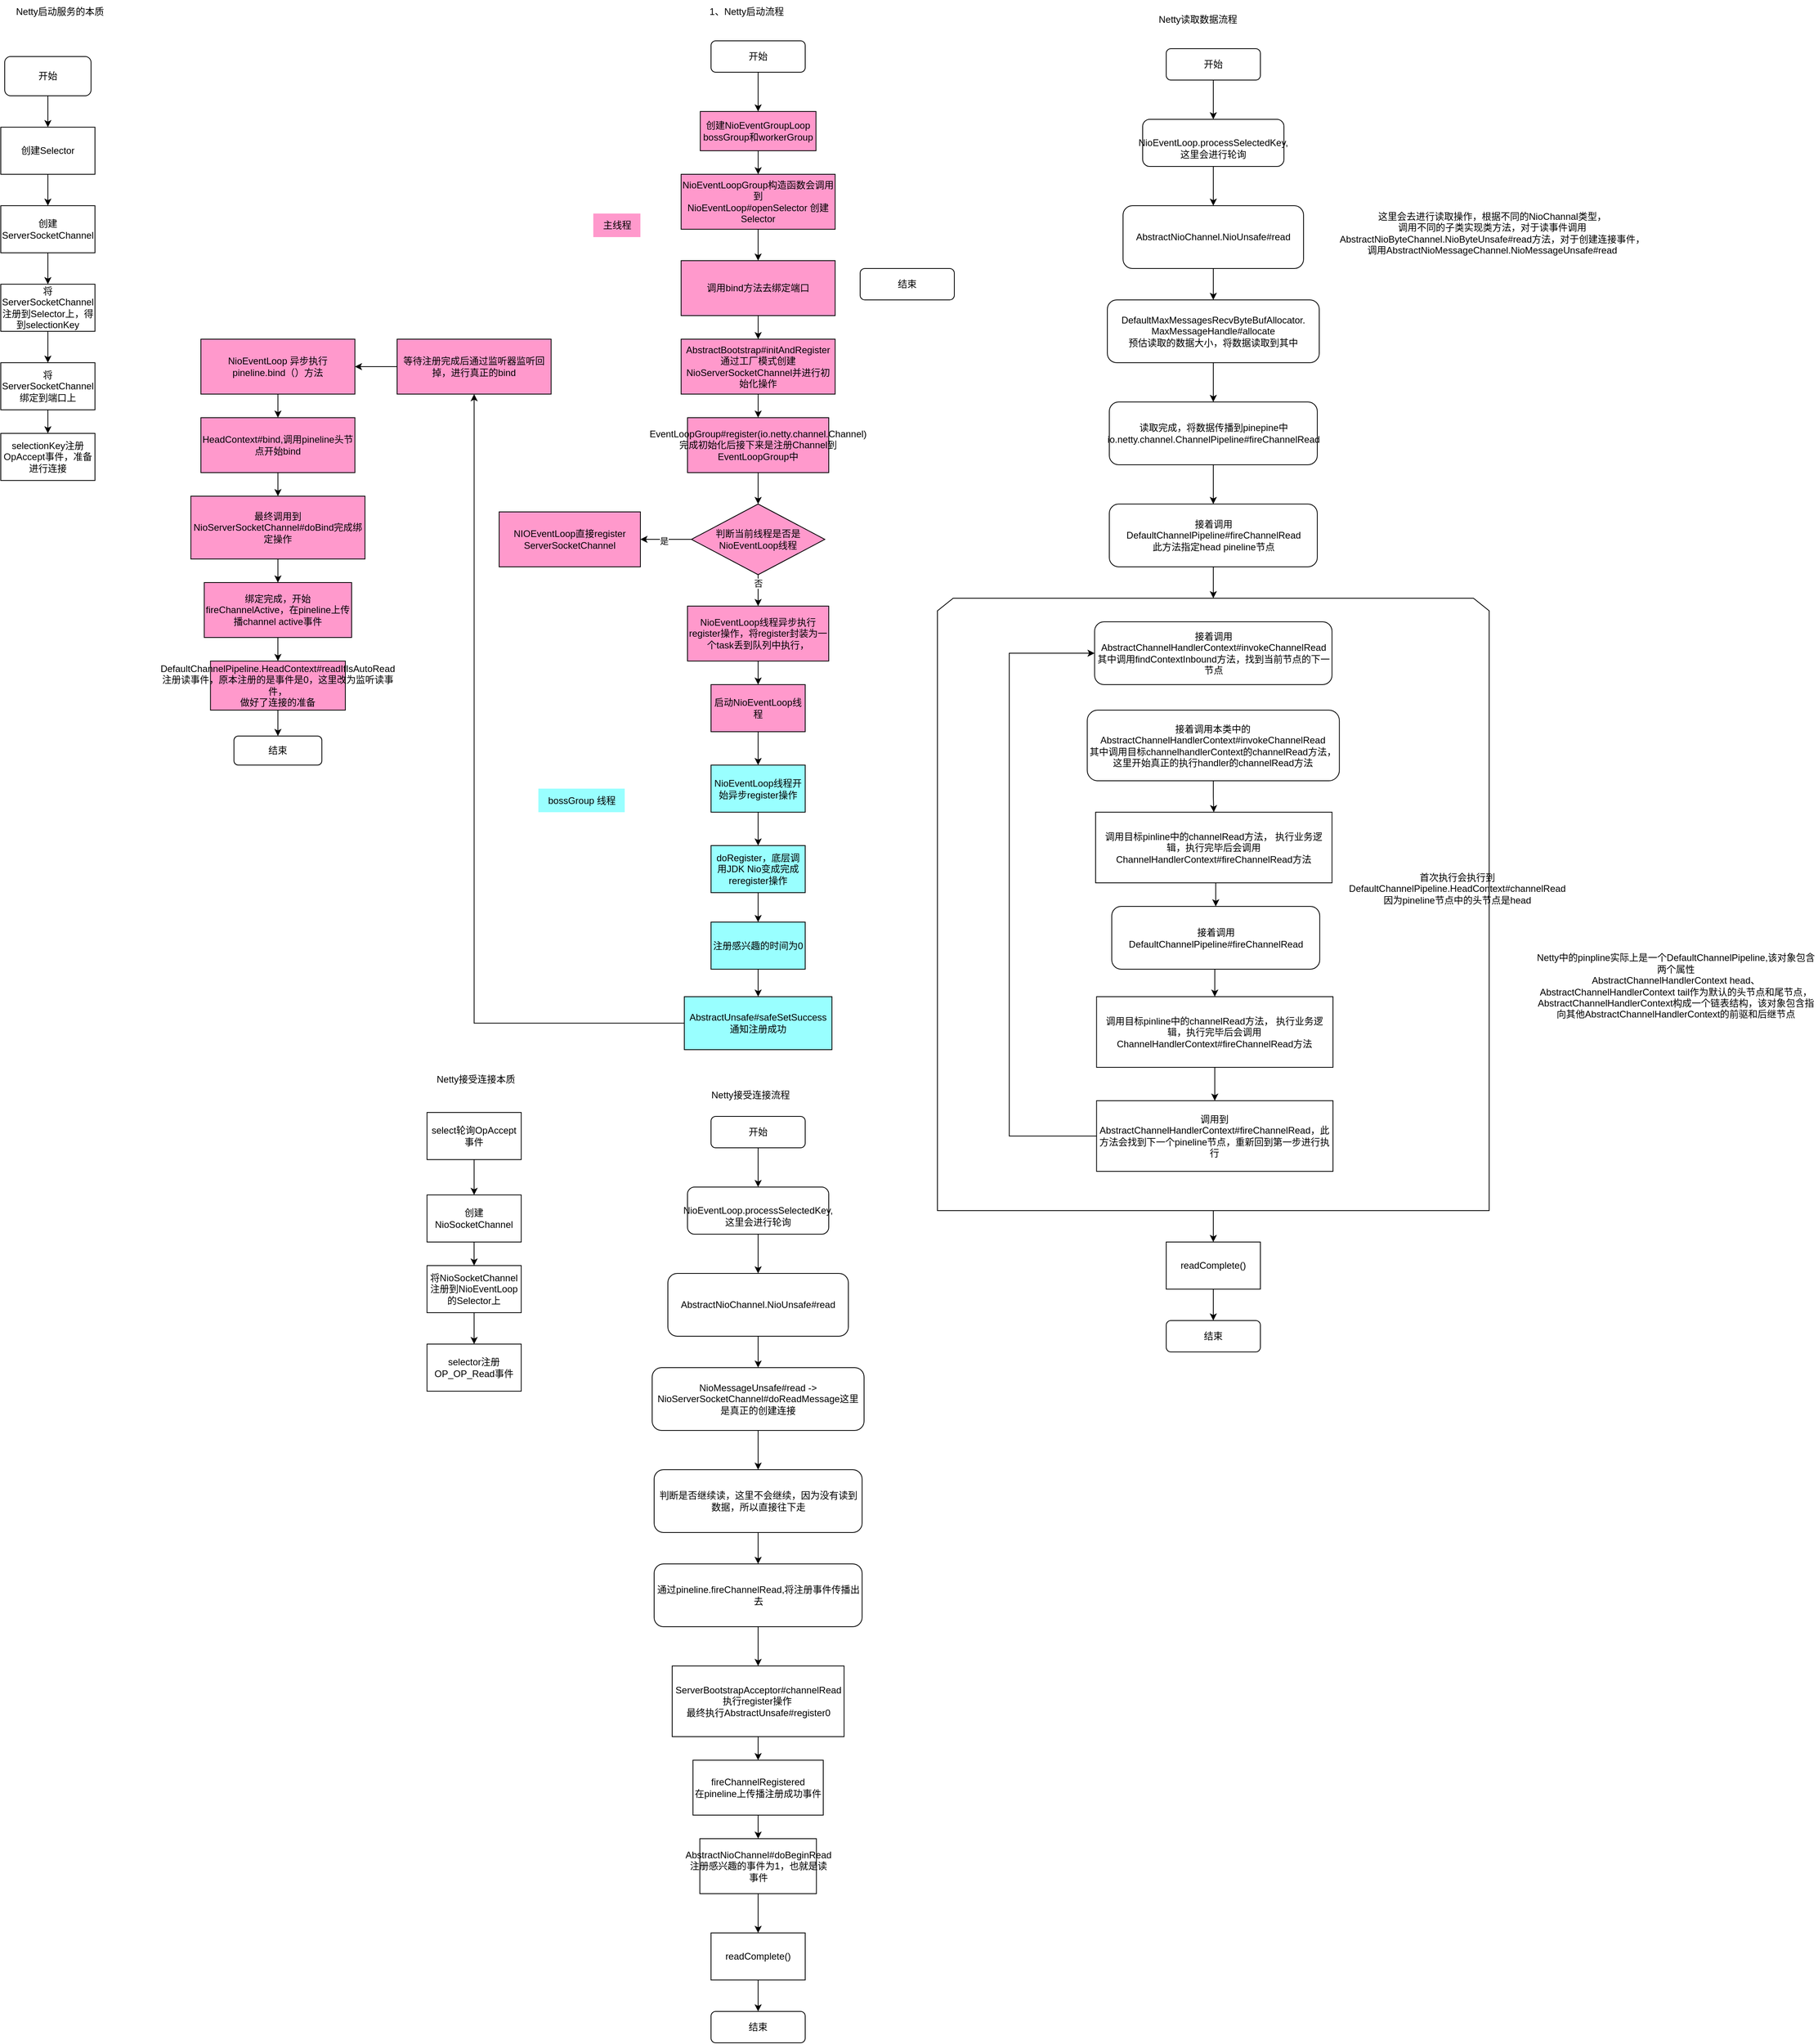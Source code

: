 <mxfile version="24.0.7" type="github">
  <diagram id="C5RBs43oDa-KdzZeNtuy" name="Page-1">
    <mxGraphModel dx="2261" dy="738" grid="1" gridSize="10" guides="1" tooltips="1" connect="1" arrows="1" fold="1" page="1" pageScale="1" pageWidth="827" pageHeight="1169" math="0" shadow="0">
      <root>
        <mxCell id="WIyWlLk6GJQsqaUBKTNV-0" />
        <mxCell id="WIyWlLk6GJQsqaUBKTNV-1" parent="WIyWlLk6GJQsqaUBKTNV-0" />
        <mxCell id="GdVXnzEpVyFlEjYMwNEM-37" style="edgeStyle=orthogonalEdgeStyle;rounded=0;orthogonalLoop=1;jettySize=auto;html=1;exitX=0.5;exitY=1;exitDx=0;exitDy=0;entryX=0.5;entryY=0;entryDx=0;entryDy=0;" parent="WIyWlLk6GJQsqaUBKTNV-1" source="GdVXnzEpVyFlEjYMwNEM-16" target="GdVXnzEpVyFlEjYMwNEM-36" edge="1">
          <mxGeometry relative="1" as="geometry" />
        </mxCell>
        <mxCell id="GdVXnzEpVyFlEjYMwNEM-16" value="" style="shape=loopLimit;whiteSpace=wrap;html=1;" parent="WIyWlLk6GJQsqaUBKTNV-1" vertex="1">
          <mxGeometry x="408.51" y="780" width="703" height="780" as="geometry" />
        </mxCell>
        <mxCell id="pgyLf31vsVKfyvSoMUgz-14" style="edgeStyle=orthogonalEdgeStyle;rounded=0;orthogonalLoop=1;jettySize=auto;html=1;exitX=0.5;exitY=1;exitDx=0;exitDy=0;" parent="WIyWlLk6GJQsqaUBKTNV-1" source="pgyLf31vsVKfyvSoMUgz-1" target="pgyLf31vsVKfyvSoMUgz-5" edge="1">
          <mxGeometry relative="1" as="geometry" />
        </mxCell>
        <mxCell id="pgyLf31vsVKfyvSoMUgz-1" value="开始" style="rounded=1;whiteSpace=wrap;html=1;fontSize=12;glass=0;strokeWidth=1;shadow=0;" parent="WIyWlLk6GJQsqaUBKTNV-1" vertex="1">
          <mxGeometry x="700" y="80" width="120" height="40" as="geometry" />
        </mxCell>
        <mxCell id="pgyLf31vsVKfyvSoMUgz-15" style="edgeStyle=orthogonalEdgeStyle;rounded=0;orthogonalLoop=1;jettySize=auto;html=1;exitX=0.5;exitY=1;exitDx=0;exitDy=0;" parent="WIyWlLk6GJQsqaUBKTNV-1" source="pgyLf31vsVKfyvSoMUgz-5" edge="1">
          <mxGeometry relative="1" as="geometry">
            <mxPoint x="760" y="280" as="targetPoint" />
          </mxGeometry>
        </mxCell>
        <mxCell id="pgyLf31vsVKfyvSoMUgz-5" value="&lt;br style=&quot;border-color: var(--border-color);&quot;&gt;NioEventLoop.processSelectedKey,&lt;br&gt;这里会进行轮询" style="rounded=1;whiteSpace=wrap;html=1;fontSize=12;glass=0;strokeWidth=1;shadow=0;" parent="WIyWlLk6GJQsqaUBKTNV-1" vertex="1">
          <mxGeometry x="670" y="170" width="180" height="60" as="geometry" />
        </mxCell>
        <mxCell id="pgyLf31vsVKfyvSoMUgz-9" value="结束" style="rounded=1;whiteSpace=wrap;html=1;fontSize=12;glass=0;strokeWidth=1;shadow=0;" parent="WIyWlLk6GJQsqaUBKTNV-1" vertex="1">
          <mxGeometry x="700" y="1700" width="120" height="40" as="geometry" />
        </mxCell>
        <mxCell id="pgyLf31vsVKfyvSoMUgz-11" value="Netty读取数据流程" style="text;html=1;align=center;verticalAlign=middle;resizable=0;points=[];autosize=1;strokeColor=none;fillColor=none;" parent="WIyWlLk6GJQsqaUBKTNV-1" vertex="1">
          <mxGeometry x="680" y="28" width="120" height="30" as="geometry" />
        </mxCell>
        <mxCell id="pgyLf31vsVKfyvSoMUgz-20" value="" style="edgeStyle=orthogonalEdgeStyle;rounded=0;orthogonalLoop=1;jettySize=auto;html=1;" parent="WIyWlLk6GJQsqaUBKTNV-1" source="pgyLf31vsVKfyvSoMUgz-16" target="pgyLf31vsVKfyvSoMUgz-19" edge="1">
          <mxGeometry relative="1" as="geometry" />
        </mxCell>
        <mxCell id="pgyLf31vsVKfyvSoMUgz-16" value="AbstractNioChannel.NioUnsafe#read" style="rounded=1;whiteSpace=wrap;html=1;" parent="WIyWlLk6GJQsqaUBKTNV-1" vertex="1">
          <mxGeometry x="645" y="280" width="230" height="80" as="geometry" />
        </mxCell>
        <mxCell id="pgyLf31vsVKfyvSoMUgz-17" value="这里会去进行读取操作，根据不同的NioChannal类型，&lt;br&gt;调用不同的子类实现类方法，对于读事件调用&lt;br&gt;AbstractNioByteChannel.NioByteUnsafe#read方法，对于创建连接事件，&lt;br&gt;调用AbstractNioMessageChannel.NioMessageUnsafe#read" style="text;html=1;align=center;verticalAlign=middle;resizable=0;points=[];autosize=1;strokeColor=none;fillColor=none;" parent="WIyWlLk6GJQsqaUBKTNV-1" vertex="1">
          <mxGeometry x="910" y="280" width="410" height="70" as="geometry" />
        </mxCell>
        <mxCell id="pgyLf31vsVKfyvSoMUgz-22" value="" style="edgeStyle=orthogonalEdgeStyle;rounded=0;orthogonalLoop=1;jettySize=auto;html=1;" parent="WIyWlLk6GJQsqaUBKTNV-1" source="pgyLf31vsVKfyvSoMUgz-19" target="pgyLf31vsVKfyvSoMUgz-21" edge="1">
          <mxGeometry relative="1" as="geometry" />
        </mxCell>
        <UserObject label="DefaultMaxMessagesRecvByteBufAllocator.&lt;br&gt;MaxMessageHandle#allocate&lt;br&gt;预估读取的数据大小，将数据读取到其中" link="io.netty.channel.DefaultMaxMessagesRecvByteBufAllocator.MaxMessageHandle#allocate" id="pgyLf31vsVKfyvSoMUgz-19">
          <mxCell style="whiteSpace=wrap;html=1;rounded=1;" parent="WIyWlLk6GJQsqaUBKTNV-1" vertex="1">
            <mxGeometry x="625" y="400" width="270" height="80" as="geometry" />
          </mxCell>
        </UserObject>
        <mxCell id="GdVXnzEpVyFlEjYMwNEM-18" style="edgeStyle=orthogonalEdgeStyle;rounded=0;orthogonalLoop=1;jettySize=auto;html=1;exitX=0.5;exitY=1;exitDx=0;exitDy=0;entryX=0.5;entryY=0;entryDx=0;entryDy=0;" parent="WIyWlLk6GJQsqaUBKTNV-1" source="pgyLf31vsVKfyvSoMUgz-21" target="GdVXnzEpVyFlEjYMwNEM-0" edge="1">
          <mxGeometry relative="1" as="geometry" />
        </mxCell>
        <mxCell id="pgyLf31vsVKfyvSoMUgz-21" value="读取完成，将数据传播到pinepine中io.netty.channel.ChannelPipeline#fireChannelRead" style="whiteSpace=wrap;html=1;rounded=1;" parent="WIyWlLk6GJQsqaUBKTNV-1" vertex="1">
          <mxGeometry x="627.5" y="530" width="265" height="80" as="geometry" />
        </mxCell>
        <mxCell id="GdVXnzEpVyFlEjYMwNEM-27" style="edgeStyle=orthogonalEdgeStyle;rounded=0;orthogonalLoop=1;jettySize=auto;html=1;exitX=0.5;exitY=1;exitDx=0;exitDy=0;entryX=0.5;entryY=0;entryDx=0;entryDy=0;" parent="WIyWlLk6GJQsqaUBKTNV-1" source="GdVXnzEpVyFlEjYMwNEM-0" target="GdVXnzEpVyFlEjYMwNEM-16" edge="1">
          <mxGeometry relative="1" as="geometry" />
        </mxCell>
        <mxCell id="GdVXnzEpVyFlEjYMwNEM-0" value="接着调用DefaultChannelPipeline#fireChannelRead&lt;br&gt;此方法指定head pineline节点" style="whiteSpace=wrap;html=1;rounded=1;" parent="WIyWlLk6GJQsqaUBKTNV-1" vertex="1">
          <mxGeometry x="627.5" y="660" width="265" height="80" as="geometry" />
        </mxCell>
        <mxCell id="GdVXnzEpVyFlEjYMwNEM-4" value="接着调用AbstractChannelHandlerContext#invokeChannelRead&lt;br&gt;其中调用findContextInbound方法，找到当前节点的下一节点" style="whiteSpace=wrap;html=1;rounded=1;" parent="WIyWlLk6GJQsqaUBKTNV-1" vertex="1">
          <mxGeometry x="608.75" y="810" width="302.5" height="80" as="geometry" />
        </mxCell>
        <mxCell id="GdVXnzEpVyFlEjYMwNEM-25" style="edgeStyle=orthogonalEdgeStyle;rounded=0;orthogonalLoop=1;jettySize=auto;html=1;exitX=0.5;exitY=1;exitDx=0;exitDy=0;entryX=0.5;entryY=0;entryDx=0;entryDy=0;" parent="WIyWlLk6GJQsqaUBKTNV-1" source="GdVXnzEpVyFlEjYMwNEM-6" target="GdVXnzEpVyFlEjYMwNEM-22" edge="1">
          <mxGeometry relative="1" as="geometry" />
        </mxCell>
        <mxCell id="GdVXnzEpVyFlEjYMwNEM-6" value="接着调用本类中的AbstractChannelHandlerContext#invokeChannelRead&lt;br&gt;其中调用目标channelhandlerContext的channelRead方法，这里开始真正的执行handler的channelRead方法" style="whiteSpace=wrap;html=1;rounded=1;" parent="WIyWlLk6GJQsqaUBKTNV-1" vertex="1">
          <mxGeometry x="599.38" y="922.5" width="321.25" height="90" as="geometry" />
        </mxCell>
        <mxCell id="GdVXnzEpVyFlEjYMwNEM-29" style="edgeStyle=orthogonalEdgeStyle;rounded=0;orthogonalLoop=1;jettySize=auto;html=1;exitX=0.5;exitY=1;exitDx=0;exitDy=0;entryX=0.5;entryY=0;entryDx=0;entryDy=0;" parent="WIyWlLk6GJQsqaUBKTNV-1" source="GdVXnzEpVyFlEjYMwNEM-13" target="GdVXnzEpVyFlEjYMwNEM-28" edge="1">
          <mxGeometry relative="1" as="geometry" />
        </mxCell>
        <mxCell id="GdVXnzEpVyFlEjYMwNEM-13" value="接着调用DefaultChannelPipeline#fireChannelRead" style="whiteSpace=wrap;html=1;rounded=1;" parent="WIyWlLk6GJQsqaUBKTNV-1" vertex="1">
          <mxGeometry x="630.62" y="1172.5" width="265" height="80" as="geometry" />
        </mxCell>
        <mxCell id="GdVXnzEpVyFlEjYMwNEM-20" value="首次执行会执行到DefaultChannelPipeline.HeadContext#channelRead&lt;br&gt;因为pineline节点中的头节点是head" style="text;html=1;strokeColor=none;fillColor=none;align=center;verticalAlign=middle;whiteSpace=wrap;rounded=0;" parent="WIyWlLk6GJQsqaUBKTNV-1" vertex="1">
          <mxGeometry x="940.62" y="1095" width="260" height="110" as="geometry" />
        </mxCell>
        <mxCell id="GdVXnzEpVyFlEjYMwNEM-24" style="edgeStyle=orthogonalEdgeStyle;rounded=0;orthogonalLoop=1;jettySize=auto;html=1;exitX=0.5;exitY=1;exitDx=0;exitDy=0;entryX=0.5;entryY=0;entryDx=0;entryDy=0;" parent="WIyWlLk6GJQsqaUBKTNV-1" source="GdVXnzEpVyFlEjYMwNEM-22" target="GdVXnzEpVyFlEjYMwNEM-13" edge="1">
          <mxGeometry relative="1" as="geometry" />
        </mxCell>
        <mxCell id="GdVXnzEpVyFlEjYMwNEM-22" value="调用目标pinline中的channelRead方法， 执行业务逻辑，执行完毕后会调用ChannelHandlerContext#fireChannelRead方法" style="rounded=0;whiteSpace=wrap;html=1;" parent="WIyWlLk6GJQsqaUBKTNV-1" vertex="1">
          <mxGeometry x="610" y="1052.5" width="301.25" height="90" as="geometry" />
        </mxCell>
        <mxCell id="GdVXnzEpVyFlEjYMwNEM-31" style="edgeStyle=orthogonalEdgeStyle;rounded=0;orthogonalLoop=1;jettySize=auto;html=1;exitX=0.5;exitY=1;exitDx=0;exitDy=0;entryX=0.5;entryY=0;entryDx=0;entryDy=0;" parent="WIyWlLk6GJQsqaUBKTNV-1" source="GdVXnzEpVyFlEjYMwNEM-28" target="GdVXnzEpVyFlEjYMwNEM-30" edge="1">
          <mxGeometry relative="1" as="geometry" />
        </mxCell>
        <mxCell id="GdVXnzEpVyFlEjYMwNEM-28" value="调用目标pinline中的channelRead方法， 执行业务逻辑，执行完毕后会调用ChannelHandlerContext#fireChannelRead方法" style="rounded=0;whiteSpace=wrap;html=1;" parent="WIyWlLk6GJQsqaUBKTNV-1" vertex="1">
          <mxGeometry x="611.25" y="1287.5" width="301.25" height="90" as="geometry" />
        </mxCell>
        <mxCell id="GdVXnzEpVyFlEjYMwNEM-32" style="edgeStyle=orthogonalEdgeStyle;rounded=0;orthogonalLoop=1;jettySize=auto;html=1;exitX=0;exitY=0.5;exitDx=0;exitDy=0;entryX=0;entryY=0.5;entryDx=0;entryDy=0;" parent="WIyWlLk6GJQsqaUBKTNV-1" source="GdVXnzEpVyFlEjYMwNEM-30" target="GdVXnzEpVyFlEjYMwNEM-4" edge="1">
          <mxGeometry relative="1" as="geometry">
            <Array as="points">
              <mxPoint x="500" y="1465" />
              <mxPoint x="500" y="850" />
            </Array>
          </mxGeometry>
        </mxCell>
        <mxCell id="GdVXnzEpVyFlEjYMwNEM-30" value="调用到AbstractChannelHandlerContext#fireChannelRead，此方法会找到下一个pineline节点，重新回到第一步进行执行" style="rounded=0;whiteSpace=wrap;html=1;" parent="WIyWlLk6GJQsqaUBKTNV-1" vertex="1">
          <mxGeometry x="611.25" y="1420" width="301.25" height="90" as="geometry" />
        </mxCell>
        <mxCell id="wY29Mb9amywJfO0VsZez-29" style="edgeStyle=orthogonalEdgeStyle;rounded=0;orthogonalLoop=1;jettySize=auto;html=1;exitX=0.5;exitY=1;exitDx=0;exitDy=0;" parent="WIyWlLk6GJQsqaUBKTNV-1" source="GdVXnzEpVyFlEjYMwNEM-36" target="pgyLf31vsVKfyvSoMUgz-9" edge="1">
          <mxGeometry relative="1" as="geometry" />
        </mxCell>
        <mxCell id="GdVXnzEpVyFlEjYMwNEM-36" value="readComplete()" style="whiteSpace=wrap;html=1;" parent="WIyWlLk6GJQsqaUBKTNV-1" vertex="1">
          <mxGeometry x="700" y="1600" width="120" height="60" as="geometry" />
        </mxCell>
        <mxCell id="GdVXnzEpVyFlEjYMwNEM-39" value="Netty中的pinpline实际上是一个DefaultChannelPipeline,该对象包含两个属性&lt;br&gt;AbstractChannelHandlerContext&amp;nbsp;head、&lt;br&gt;AbstractChannelHandlerContext&amp;nbsp;tail作为默认的头节点和尾节点，AbstractChannelHandlerContext构成一个链表结构，该对象包含指向其他AbstractChannelHandlerContext的前驱和后继节点" style="text;html=1;strokeColor=none;fillColor=none;align=center;verticalAlign=middle;whiteSpace=wrap;rounded=0;" parent="WIyWlLk6GJQsqaUBKTNV-1" vertex="1">
          <mxGeometry x="1170" y="1230" width="359.38" height="87.5" as="geometry" />
        </mxCell>
        <mxCell id="wY29Mb9amywJfO0VsZez-19" style="edgeStyle=orthogonalEdgeStyle;rounded=0;orthogonalLoop=1;jettySize=auto;html=1;exitX=0.5;exitY=1;exitDx=0;exitDy=0;entryX=0.5;entryY=0;entryDx=0;entryDy=0;" parent="WIyWlLk6GJQsqaUBKTNV-1" source="eDhqZ8a0nptcuUZ7Z_iJ-0" target="eDhqZ8a0nptcuUZ7Z_iJ-2" edge="1">
          <mxGeometry relative="1" as="geometry" />
        </mxCell>
        <mxCell id="eDhqZ8a0nptcuUZ7Z_iJ-0" value="开始" style="rounded=1;whiteSpace=wrap;html=1;fontSize=12;glass=0;strokeWidth=1;shadow=0;" parent="WIyWlLk6GJQsqaUBKTNV-1" vertex="1">
          <mxGeometry x="120.01" y="70" width="120" height="40" as="geometry" />
        </mxCell>
        <mxCell id="eDhqZ8a0nptcuUZ7Z_iJ-1" value="结束" style="rounded=1;whiteSpace=wrap;html=1;fontSize=12;glass=0;strokeWidth=1;shadow=0;" parent="WIyWlLk6GJQsqaUBKTNV-1" vertex="1">
          <mxGeometry x="310" y="360" width="120" height="40" as="geometry" />
        </mxCell>
        <mxCell id="eDhqZ8a0nptcuUZ7Z_iJ-10" value="" style="edgeStyle=orthogonalEdgeStyle;rounded=0;orthogonalLoop=1;jettySize=auto;html=1;" parent="WIyWlLk6GJQsqaUBKTNV-1" source="eDhqZ8a0nptcuUZ7Z_iJ-2" target="eDhqZ8a0nptcuUZ7Z_iJ-9" edge="1">
          <mxGeometry relative="1" as="geometry" />
        </mxCell>
        <mxCell id="eDhqZ8a0nptcuUZ7Z_iJ-2" value="创建NioEventGroupLoop bossGroup和workerGroup&lt;br&gt;" style="rounded=0;whiteSpace=wrap;html=1;fillColor=#FF99CC;" parent="WIyWlLk6GJQsqaUBKTNV-1" vertex="1">
          <mxGeometry x="106.25" y="160" width="147.5" height="50" as="geometry" />
        </mxCell>
        <mxCell id="eDhqZ8a0nptcuUZ7Z_iJ-8" value="主线程" style="text;html=1;align=center;verticalAlign=middle;resizable=0;points=[];autosize=1;strokeColor=none;fillColor=#FF99CC;" parent="WIyWlLk6GJQsqaUBKTNV-1" vertex="1">
          <mxGeometry x="-30" y="290" width="60" height="30" as="geometry" />
        </mxCell>
        <mxCell id="eDhqZ8a0nptcuUZ7Z_iJ-12" value="" style="edgeStyle=orthogonalEdgeStyle;rounded=0;orthogonalLoop=1;jettySize=auto;html=1;" parent="WIyWlLk6GJQsqaUBKTNV-1" source="eDhqZ8a0nptcuUZ7Z_iJ-9" target="eDhqZ8a0nptcuUZ7Z_iJ-11" edge="1">
          <mxGeometry relative="1" as="geometry" />
        </mxCell>
        <mxCell id="eDhqZ8a0nptcuUZ7Z_iJ-9" value="NioEventLoopGroup构造函数会调用到&lt;br&gt;NioEventLoop#openSelector 创建Selector" style="whiteSpace=wrap;html=1;rounded=0;fillColor=#FF99CC;" parent="WIyWlLk6GJQsqaUBKTNV-1" vertex="1">
          <mxGeometry x="81.88" y="240" width="196.25" height="70" as="geometry" />
        </mxCell>
        <mxCell id="eDhqZ8a0nptcuUZ7Z_iJ-14" value="" style="edgeStyle=orthogonalEdgeStyle;rounded=0;orthogonalLoop=1;jettySize=auto;html=1;" parent="WIyWlLk6GJQsqaUBKTNV-1" source="eDhqZ8a0nptcuUZ7Z_iJ-11" target="eDhqZ8a0nptcuUZ7Z_iJ-13" edge="1">
          <mxGeometry relative="1" as="geometry" />
        </mxCell>
        <mxCell id="eDhqZ8a0nptcuUZ7Z_iJ-11" value="调用bind方法去绑定端口" style="whiteSpace=wrap;html=1;rounded=0;fillColor=#FF99CC;" parent="WIyWlLk6GJQsqaUBKTNV-1" vertex="1">
          <mxGeometry x="81.88" y="350" width="196.25" height="70" as="geometry" />
        </mxCell>
        <mxCell id="eDhqZ8a0nptcuUZ7Z_iJ-17" value="" style="edgeStyle=orthogonalEdgeStyle;rounded=0;orthogonalLoop=1;jettySize=auto;html=1;" parent="WIyWlLk6GJQsqaUBKTNV-1" source="eDhqZ8a0nptcuUZ7Z_iJ-13" target="eDhqZ8a0nptcuUZ7Z_iJ-16" edge="1">
          <mxGeometry relative="1" as="geometry" />
        </mxCell>
        <mxCell id="eDhqZ8a0nptcuUZ7Z_iJ-13" value="AbstractBootstrap#initAndRegister&lt;br&gt;通过工厂模式创建NioServerSocketChannel并进行初始化操作" style="whiteSpace=wrap;html=1;rounded=0;fillColor=#FF99CC;" parent="WIyWlLk6GJQsqaUBKTNV-1" vertex="1">
          <mxGeometry x="81.88" y="450" width="196.25" height="70" as="geometry" />
        </mxCell>
        <mxCell id="eDhqZ8a0nptcuUZ7Z_iJ-15" value="bossGroup 线程" style="text;html=1;align=center;verticalAlign=middle;resizable=0;points=[];autosize=1;strokeColor=none;fillColor=#99FFFF;" parent="WIyWlLk6GJQsqaUBKTNV-1" vertex="1">
          <mxGeometry x="-100" y="1022.5" width="110" height="30" as="geometry" />
        </mxCell>
        <mxCell id="wY29Mb9amywJfO0VsZez-3" style="edgeStyle=orthogonalEdgeStyle;rounded=0;orthogonalLoop=1;jettySize=auto;html=1;exitX=0.5;exitY=1;exitDx=0;exitDy=0;entryX=0.5;entryY=0;entryDx=0;entryDy=0;" parent="WIyWlLk6GJQsqaUBKTNV-1" source="eDhqZ8a0nptcuUZ7Z_iJ-16" target="wY29Mb9amywJfO0VsZez-2" edge="1">
          <mxGeometry relative="1" as="geometry" />
        </mxCell>
        <mxCell id="eDhqZ8a0nptcuUZ7Z_iJ-16" value="EventLoopGroup#register(io.netty.channel.Channel)&lt;br&gt;完成初始化后接下来是注册Channel到EventLoopGroup中" style="whiteSpace=wrap;html=1;fillColor=#FF99CC;rounded=0;" parent="WIyWlLk6GJQsqaUBKTNV-1" vertex="1">
          <mxGeometry x="90.01" y="550" width="179.99" height="70" as="geometry" />
        </mxCell>
        <mxCell id="wY29Mb9amywJfO0VsZez-6" style="edgeStyle=orthogonalEdgeStyle;rounded=0;orthogonalLoop=1;jettySize=auto;html=1;exitX=0;exitY=0.5;exitDx=0;exitDy=0;" parent="WIyWlLk6GJQsqaUBKTNV-1" source="wY29Mb9amywJfO0VsZez-2" target="wY29Mb9amywJfO0VsZez-5" edge="1">
          <mxGeometry relative="1" as="geometry" />
        </mxCell>
        <mxCell id="wY29Mb9amywJfO0VsZez-9" value="是" style="edgeLabel;html=1;align=center;verticalAlign=middle;resizable=0;points=[];" parent="wY29Mb9amywJfO0VsZez-6" vertex="1" connectable="0">
          <mxGeometry x="0.083" y="2" relative="1" as="geometry">
            <mxPoint as="offset" />
          </mxGeometry>
        </mxCell>
        <mxCell id="wY29Mb9amywJfO0VsZez-8" style="edgeStyle=orthogonalEdgeStyle;rounded=0;orthogonalLoop=1;jettySize=auto;html=1;exitX=0.5;exitY=1;exitDx=0;exitDy=0;entryX=0.5;entryY=0;entryDx=0;entryDy=0;" parent="WIyWlLk6GJQsqaUBKTNV-1" source="wY29Mb9amywJfO0VsZez-2" target="wY29Mb9amywJfO0VsZez-7" edge="1">
          <mxGeometry relative="1" as="geometry" />
        </mxCell>
        <mxCell id="wY29Mb9amywJfO0VsZez-10" value="否" style="edgeLabel;html=1;align=center;verticalAlign=middle;resizable=0;points=[];" parent="wY29Mb9amywJfO0VsZez-8" vertex="1" connectable="0">
          <mxGeometry x="-0.472" relative="1" as="geometry">
            <mxPoint as="offset" />
          </mxGeometry>
        </mxCell>
        <mxCell id="wY29Mb9amywJfO0VsZez-2" value="判断当前线程是否是NioEventLoop线程" style="rhombus;whiteSpace=wrap;html=1;fillColor=#FF99CC;" parent="WIyWlLk6GJQsqaUBKTNV-1" vertex="1">
          <mxGeometry x="95" y="660" width="170" height="90" as="geometry" />
        </mxCell>
        <mxCell id="wY29Mb9amywJfO0VsZez-5" value="NIOEventLoop直接register ServerSocketChannel" style="whiteSpace=wrap;html=1;fillColor=#FF99CC;rounded=0;" parent="WIyWlLk6GJQsqaUBKTNV-1" vertex="1">
          <mxGeometry x="-149.99" y="670" width="179.99" height="70" as="geometry" />
        </mxCell>
        <mxCell id="wY29Mb9amywJfO0VsZez-12" value="" style="edgeStyle=orthogonalEdgeStyle;rounded=0;orthogonalLoop=1;jettySize=auto;html=1;" parent="WIyWlLk6GJQsqaUBKTNV-1" source="wY29Mb9amywJfO0VsZez-7" target="wY29Mb9amywJfO0VsZez-11" edge="1">
          <mxGeometry relative="1" as="geometry" />
        </mxCell>
        <mxCell id="wY29Mb9amywJfO0VsZez-7" value="NioEventLoop线程异步执行register操作，将register封装为一个task丢到队列中执行，" style="whiteSpace=wrap;html=1;fillColor=#FF99CC;rounded=0;" parent="WIyWlLk6GJQsqaUBKTNV-1" vertex="1">
          <mxGeometry x="90" y="790" width="179.99" height="70" as="geometry" />
        </mxCell>
        <mxCell id="wY29Mb9amywJfO0VsZez-14" value="" style="edgeStyle=orthogonalEdgeStyle;rounded=0;orthogonalLoop=1;jettySize=auto;html=1;" parent="WIyWlLk6GJQsqaUBKTNV-1" source="wY29Mb9amywJfO0VsZez-11" target="wY29Mb9amywJfO0VsZez-13" edge="1">
          <mxGeometry relative="1" as="geometry" />
        </mxCell>
        <mxCell id="wY29Mb9amywJfO0VsZez-11" value="启动NioEventLoop线程" style="whiteSpace=wrap;html=1;fillColor=#FF99CC;rounded=0;" parent="WIyWlLk6GJQsqaUBKTNV-1" vertex="1">
          <mxGeometry x="119.995" y="890" width="120" height="60" as="geometry" />
        </mxCell>
        <mxCell id="wY29Mb9amywJfO0VsZez-16" value="" style="edgeStyle=orthogonalEdgeStyle;rounded=0;orthogonalLoop=1;jettySize=auto;html=1;" parent="WIyWlLk6GJQsqaUBKTNV-1" source="wY29Mb9amywJfO0VsZez-13" target="wY29Mb9amywJfO0VsZez-15" edge="1">
          <mxGeometry relative="1" as="geometry" />
        </mxCell>
        <mxCell id="wY29Mb9amywJfO0VsZez-13" value="NioEventLoop线程开始异步register操作" style="whiteSpace=wrap;html=1;fillColor=#99FFFF;rounded=0;" parent="WIyWlLk6GJQsqaUBKTNV-1" vertex="1">
          <mxGeometry x="120.005" y="992.5" width="120" height="60" as="geometry" />
        </mxCell>
        <mxCell id="wY29Mb9amywJfO0VsZez-21" value="" style="edgeStyle=orthogonalEdgeStyle;rounded=0;orthogonalLoop=1;jettySize=auto;html=1;" parent="WIyWlLk6GJQsqaUBKTNV-1" source="wY29Mb9amywJfO0VsZez-15" target="wY29Mb9amywJfO0VsZez-20" edge="1">
          <mxGeometry relative="1" as="geometry" />
        </mxCell>
        <mxCell id="wY29Mb9amywJfO0VsZez-15" value="doRegister，底层调用JDK Nio变成完成reregister操作" style="whiteSpace=wrap;html=1;fillColor=#99FFFF;rounded=0;" parent="WIyWlLk6GJQsqaUBKTNV-1" vertex="1">
          <mxGeometry x="120.005" y="1095" width="120" height="60" as="geometry" />
        </mxCell>
        <mxCell id="wY29Mb9amywJfO0VsZez-23" value="" style="edgeStyle=orthogonalEdgeStyle;rounded=0;orthogonalLoop=1;jettySize=auto;html=1;" parent="WIyWlLk6GJQsqaUBKTNV-1" source="wY29Mb9amywJfO0VsZez-20" target="wY29Mb9amywJfO0VsZez-22" edge="1">
          <mxGeometry relative="1" as="geometry" />
        </mxCell>
        <mxCell id="wY29Mb9amywJfO0VsZez-20" value="注册感兴趣的时间为0" style="whiteSpace=wrap;html=1;fillColor=#99FFFF;rounded=0;" parent="WIyWlLk6GJQsqaUBKTNV-1" vertex="1">
          <mxGeometry x="119.995" y="1192.5" width="120" height="60" as="geometry" />
        </mxCell>
        <mxCell id="wY29Mb9amywJfO0VsZez-28" style="edgeStyle=orthogonalEdgeStyle;rounded=0;orthogonalLoop=1;jettySize=auto;html=1;exitX=0;exitY=0.5;exitDx=0;exitDy=0;" parent="WIyWlLk6GJQsqaUBKTNV-1" source="wY29Mb9amywJfO0VsZez-22" target="wY29Mb9amywJfO0VsZez-27" edge="1">
          <mxGeometry relative="1" as="geometry" />
        </mxCell>
        <mxCell id="wY29Mb9amywJfO0VsZez-22" value="AbstractUnsafe#safeSetSuccess&lt;br&gt;通知注册成功" style="whiteSpace=wrap;html=1;fillColor=#99FFFF;rounded=0;" parent="WIyWlLk6GJQsqaUBKTNV-1" vertex="1">
          <mxGeometry x="85.95" y="1287.5" width="188.12" height="67.5" as="geometry" />
        </mxCell>
        <mxCell id="wY29Mb9amywJfO0VsZez-32" style="edgeStyle=orthogonalEdgeStyle;rounded=0;orthogonalLoop=1;jettySize=auto;html=1;exitX=0;exitY=0.5;exitDx=0;exitDy=0;" parent="WIyWlLk6GJQsqaUBKTNV-1" source="wY29Mb9amywJfO0VsZez-27" target="wY29Mb9amywJfO0VsZez-31" edge="1">
          <mxGeometry relative="1" as="geometry" />
        </mxCell>
        <mxCell id="wY29Mb9amywJfO0VsZez-27" value="等待注册完成后通过监听器监听回掉，进行真正的bind" style="whiteSpace=wrap;html=1;rounded=0;fillColor=#FF99CC;" parent="WIyWlLk6GJQsqaUBKTNV-1" vertex="1">
          <mxGeometry x="-280" y="450" width="196.25" height="70" as="geometry" />
        </mxCell>
        <mxCell id="wY29Mb9amywJfO0VsZez-30" value="1、Netty启动流程" style="text;html=1;align=center;verticalAlign=middle;resizable=0;points=[];autosize=1;strokeColor=none;fillColor=none;" parent="WIyWlLk6GJQsqaUBKTNV-1" vertex="1">
          <mxGeometry x="105" y="18" width="120" height="30" as="geometry" />
        </mxCell>
        <mxCell id="wY29Mb9amywJfO0VsZez-34" value="" style="edgeStyle=orthogonalEdgeStyle;rounded=0;orthogonalLoop=1;jettySize=auto;html=1;" parent="WIyWlLk6GJQsqaUBKTNV-1" source="wY29Mb9amywJfO0VsZez-31" target="wY29Mb9amywJfO0VsZez-33" edge="1">
          <mxGeometry relative="1" as="geometry" />
        </mxCell>
        <mxCell id="wY29Mb9amywJfO0VsZez-31" value="NioEventLoop 异步执行pineline.bind（）方法" style="whiteSpace=wrap;html=1;rounded=0;fillColor=#FF99CC;" parent="WIyWlLk6GJQsqaUBKTNV-1" vertex="1">
          <mxGeometry x="-530" y="450" width="196.25" height="70" as="geometry" />
        </mxCell>
        <mxCell id="wY29Mb9amywJfO0VsZez-36" value="" style="edgeStyle=orthogonalEdgeStyle;rounded=0;orthogonalLoop=1;jettySize=auto;html=1;" parent="WIyWlLk6GJQsqaUBKTNV-1" source="wY29Mb9amywJfO0VsZez-33" target="wY29Mb9amywJfO0VsZez-35" edge="1">
          <mxGeometry relative="1" as="geometry" />
        </mxCell>
        <mxCell id="wY29Mb9amywJfO0VsZez-33" value="HeadContext#bind,调用pineline头节点开始bind" style="whiteSpace=wrap;html=1;rounded=0;fillColor=#FF99CC;" parent="WIyWlLk6GJQsqaUBKTNV-1" vertex="1">
          <mxGeometry x="-530" y="550" width="196.25" height="70" as="geometry" />
        </mxCell>
        <mxCell id="wY29Mb9amywJfO0VsZez-38" value="" style="edgeStyle=orthogonalEdgeStyle;rounded=0;orthogonalLoop=1;jettySize=auto;html=1;" parent="WIyWlLk6GJQsqaUBKTNV-1" source="wY29Mb9amywJfO0VsZez-35" target="wY29Mb9amywJfO0VsZez-37" edge="1">
          <mxGeometry relative="1" as="geometry" />
        </mxCell>
        <mxCell id="wY29Mb9amywJfO0VsZez-35" value="最终调用到&lt;br&gt;NioServerSocketChannel#doBind完成绑定操作" style="whiteSpace=wrap;html=1;fillColor=#FF99CC;rounded=0;" parent="WIyWlLk6GJQsqaUBKTNV-1" vertex="1">
          <mxGeometry x="-542.81" y="650" width="221.87" height="80" as="geometry" />
        </mxCell>
        <mxCell id="wY29Mb9amywJfO0VsZez-40" value="" style="edgeStyle=orthogonalEdgeStyle;rounded=0;orthogonalLoop=1;jettySize=auto;html=1;" parent="WIyWlLk6GJQsqaUBKTNV-1" source="wY29Mb9amywJfO0VsZez-37" target="wY29Mb9amywJfO0VsZez-39" edge="1">
          <mxGeometry relative="1" as="geometry" />
        </mxCell>
        <mxCell id="wY29Mb9amywJfO0VsZez-37" value="绑定完成，开始fireChannelActive，在pineline上传播channel active事件&lt;br&gt;" style="whiteSpace=wrap;html=1;fillColor=#FF99CC;rounded=0;" parent="WIyWlLk6GJQsqaUBKTNV-1" vertex="1">
          <mxGeometry x="-525.78" y="760" width="187.81" height="70" as="geometry" />
        </mxCell>
        <mxCell id="wY29Mb9amywJfO0VsZez-150" style="edgeStyle=orthogonalEdgeStyle;rounded=0;orthogonalLoop=1;jettySize=auto;html=1;exitX=0.5;exitY=1;exitDx=0;exitDy=0;entryX=0.5;entryY=0;entryDx=0;entryDy=0;" parent="WIyWlLk6GJQsqaUBKTNV-1" source="wY29Mb9amywJfO0VsZez-39" target="wY29Mb9amywJfO0VsZez-149" edge="1">
          <mxGeometry relative="1" as="geometry" />
        </mxCell>
        <mxCell id="wY29Mb9amywJfO0VsZez-39" value="DefaultChannelPipeline.HeadContext#readIfIsAutoRead&lt;br&gt;注册读事件，原本注册的是事件是0，这里改为监听读事件，&lt;br&gt;做好了连接的准备" style="whiteSpace=wrap;html=1;fillColor=#FF99CC;rounded=0;" parent="WIyWlLk6GJQsqaUBKTNV-1" vertex="1">
          <mxGeometry x="-517.82" y="860" width="171.88" height="62.5" as="geometry" />
        </mxCell>
        <mxCell id="wY29Mb9amywJfO0VsZez-41" value="Netty启动服务的本质" style="text;html=1;align=center;verticalAlign=middle;resizable=0;points=[];autosize=1;strokeColor=none;fillColor=none;" parent="WIyWlLk6GJQsqaUBKTNV-1" vertex="1">
          <mxGeometry x="-780" y="18" width="140" height="30" as="geometry" />
        </mxCell>
        <mxCell id="wY29Mb9amywJfO0VsZez-48" value="" style="edgeStyle=orthogonalEdgeStyle;rounded=0;orthogonalLoop=1;jettySize=auto;html=1;" parent="WIyWlLk6GJQsqaUBKTNV-1" source="wY29Mb9amywJfO0VsZez-42" edge="1">
          <mxGeometry relative="1" as="geometry">
            <mxPoint x="-725" y="180" as="targetPoint" />
          </mxGeometry>
        </mxCell>
        <mxCell id="wY29Mb9amywJfO0VsZez-42" value="开始" style="rounded=1;whiteSpace=wrap;html=1;" parent="WIyWlLk6GJQsqaUBKTNV-1" vertex="1">
          <mxGeometry x="-780" y="90" width="110" height="50" as="geometry" />
        </mxCell>
        <mxCell id="wY29Mb9amywJfO0VsZez-51" value="" style="edgeStyle=orthogonalEdgeStyle;rounded=0;orthogonalLoop=1;jettySize=auto;html=1;" parent="WIyWlLk6GJQsqaUBKTNV-1" source="wY29Mb9amywJfO0VsZez-49" target="wY29Mb9amywJfO0VsZez-50" edge="1">
          <mxGeometry relative="1" as="geometry" />
        </mxCell>
        <mxCell id="wY29Mb9amywJfO0VsZez-49" value="创建Selector" style="rounded=0;whiteSpace=wrap;html=1;" parent="WIyWlLk6GJQsqaUBKTNV-1" vertex="1">
          <mxGeometry x="-785" y="180" width="120" height="60" as="geometry" />
        </mxCell>
        <mxCell id="wY29Mb9amywJfO0VsZez-53" value="" style="edgeStyle=orthogonalEdgeStyle;rounded=0;orthogonalLoop=1;jettySize=auto;html=1;" parent="WIyWlLk6GJQsqaUBKTNV-1" source="wY29Mb9amywJfO0VsZez-50" target="wY29Mb9amywJfO0VsZez-52" edge="1">
          <mxGeometry relative="1" as="geometry" />
        </mxCell>
        <mxCell id="wY29Mb9amywJfO0VsZez-50" value="创建ServerSocketChannel" style="whiteSpace=wrap;html=1;rounded=0;" parent="WIyWlLk6GJQsqaUBKTNV-1" vertex="1">
          <mxGeometry x="-785" y="280" width="120" height="60" as="geometry" />
        </mxCell>
        <mxCell id="wY29Mb9amywJfO0VsZez-55" value="" style="edgeStyle=orthogonalEdgeStyle;rounded=0;orthogonalLoop=1;jettySize=auto;html=1;" parent="WIyWlLk6GJQsqaUBKTNV-1" source="wY29Mb9amywJfO0VsZez-52" target="wY29Mb9amywJfO0VsZez-54" edge="1">
          <mxGeometry relative="1" as="geometry" />
        </mxCell>
        <mxCell id="wY29Mb9amywJfO0VsZez-52" value="将ServerSocketChannel注册到Selector上，得到selectionKey" style="whiteSpace=wrap;html=1;rounded=0;" parent="WIyWlLk6GJQsqaUBKTNV-1" vertex="1">
          <mxGeometry x="-785" y="380" width="120" height="60" as="geometry" />
        </mxCell>
        <mxCell id="wY29Mb9amywJfO0VsZez-57" value="" style="edgeStyle=orthogonalEdgeStyle;rounded=0;orthogonalLoop=1;jettySize=auto;html=1;" parent="WIyWlLk6GJQsqaUBKTNV-1" source="wY29Mb9amywJfO0VsZez-54" target="wY29Mb9amywJfO0VsZez-56" edge="1">
          <mxGeometry relative="1" as="geometry" />
        </mxCell>
        <mxCell id="wY29Mb9amywJfO0VsZez-54" value="将ServerSocketChannel绑定到端口上" style="whiteSpace=wrap;html=1;rounded=0;" parent="WIyWlLk6GJQsqaUBKTNV-1" vertex="1">
          <mxGeometry x="-785" y="480" width="120" height="60" as="geometry" />
        </mxCell>
        <mxCell id="wY29Mb9amywJfO0VsZez-56" value="selectionKey注册OpAccept事件，准备进行连接" style="whiteSpace=wrap;html=1;rounded=0;" parent="WIyWlLk6GJQsqaUBKTNV-1" vertex="1">
          <mxGeometry x="-785" y="570" width="120" height="60" as="geometry" />
        </mxCell>
        <mxCell id="wY29Mb9amywJfO0VsZez-120" style="edgeStyle=orthogonalEdgeStyle;rounded=0;orthogonalLoop=1;jettySize=auto;html=1;exitX=0.5;exitY=1;exitDx=0;exitDy=0;entryX=0.5;entryY=0;entryDx=0;entryDy=0;" parent="WIyWlLk6GJQsqaUBKTNV-1" source="wY29Mb9amywJfO0VsZez-160" target="wY29Mb9amywJfO0VsZez-148" edge="1">
          <mxGeometry relative="1" as="geometry">
            <mxPoint x="180.01" y="2440" as="sourcePoint" />
          </mxGeometry>
        </mxCell>
        <mxCell id="wY29Mb9amywJfO0VsZez-122" style="edgeStyle=orthogonalEdgeStyle;rounded=0;orthogonalLoop=1;jettySize=auto;html=1;exitX=0.5;exitY=1;exitDx=0;exitDy=0;" parent="WIyWlLk6GJQsqaUBKTNV-1" source="wY29Mb9amywJfO0VsZez-123" target="wY29Mb9amywJfO0VsZez-125" edge="1">
          <mxGeometry relative="1" as="geometry" />
        </mxCell>
        <mxCell id="wY29Mb9amywJfO0VsZez-123" value="开始" style="rounded=1;whiteSpace=wrap;html=1;fontSize=12;glass=0;strokeWidth=1;shadow=0;" parent="WIyWlLk6GJQsqaUBKTNV-1" vertex="1">
          <mxGeometry x="120" y="1440" width="120" height="40" as="geometry" />
        </mxCell>
        <mxCell id="wY29Mb9amywJfO0VsZez-124" style="edgeStyle=orthogonalEdgeStyle;rounded=0;orthogonalLoop=1;jettySize=auto;html=1;exitX=0.5;exitY=1;exitDx=0;exitDy=0;" parent="WIyWlLk6GJQsqaUBKTNV-1" source="wY29Mb9amywJfO0VsZez-125" edge="1">
          <mxGeometry relative="1" as="geometry">
            <mxPoint x="180" y="1640" as="targetPoint" />
          </mxGeometry>
        </mxCell>
        <mxCell id="wY29Mb9amywJfO0VsZez-125" value="&lt;br style=&quot;border-color: var(--border-color);&quot;&gt;NioEventLoop.processSelectedKey,&lt;br&gt;这里会进行轮询" style="rounded=1;whiteSpace=wrap;html=1;fontSize=12;glass=0;strokeWidth=1;shadow=0;" parent="WIyWlLk6GJQsqaUBKTNV-1" vertex="1">
          <mxGeometry x="90" y="1530" width="180" height="60" as="geometry" />
        </mxCell>
        <mxCell id="wY29Mb9amywJfO0VsZez-126" value="结束" style="rounded=1;whiteSpace=wrap;html=1;fontSize=12;glass=0;strokeWidth=1;shadow=0;" parent="WIyWlLk6GJQsqaUBKTNV-1" vertex="1">
          <mxGeometry x="120" y="2580" width="120" height="40" as="geometry" />
        </mxCell>
        <mxCell id="wY29Mb9amywJfO0VsZez-127" value="" style="edgeStyle=orthogonalEdgeStyle;rounded=0;orthogonalLoop=1;jettySize=auto;html=1;" parent="WIyWlLk6GJQsqaUBKTNV-1" source="wY29Mb9amywJfO0VsZez-128" target="wY29Mb9amywJfO0VsZez-130" edge="1">
          <mxGeometry relative="1" as="geometry" />
        </mxCell>
        <mxCell id="wY29Mb9amywJfO0VsZez-128" value="AbstractNioChannel.NioUnsafe#read" style="rounded=1;whiteSpace=wrap;html=1;" parent="WIyWlLk6GJQsqaUBKTNV-1" vertex="1">
          <mxGeometry x="65" y="1640" width="230" height="80" as="geometry" />
        </mxCell>
        <mxCell id="wY29Mb9amywJfO0VsZez-129" value="" style="edgeStyle=orthogonalEdgeStyle;rounded=0;orthogonalLoop=1;jettySize=auto;html=1;" parent="WIyWlLk6GJQsqaUBKTNV-1" source="wY29Mb9amywJfO0VsZez-130" target="wY29Mb9amywJfO0VsZez-132" edge="1">
          <mxGeometry relative="1" as="geometry" />
        </mxCell>
        <UserObject label="NioMessageUnsafe#read -&amp;gt;&lt;br&gt;NioServerSocketChannel#doReadMessage这里是真正的创建连接" link="io.netty.channel.DefaultMaxMessagesRecvByteBufAllocator.MaxMessageHandle#allocate" id="wY29Mb9amywJfO0VsZez-130">
          <mxCell style="whiteSpace=wrap;html=1;rounded=1;" parent="WIyWlLk6GJQsqaUBKTNV-1" vertex="1">
            <mxGeometry x="45" y="1760" width="270" height="80" as="geometry" />
          </mxCell>
        </UserObject>
        <mxCell id="wY29Mb9amywJfO0VsZez-131" style="edgeStyle=orthogonalEdgeStyle;rounded=0;orthogonalLoop=1;jettySize=auto;html=1;exitX=0.5;exitY=1;exitDx=0;exitDy=0;entryX=0.5;entryY=0;entryDx=0;entryDy=0;" parent="WIyWlLk6GJQsqaUBKTNV-1" source="wY29Mb9amywJfO0VsZez-132" target="wY29Mb9amywJfO0VsZez-134" edge="1">
          <mxGeometry relative="1" as="geometry" />
        </mxCell>
        <mxCell id="wY29Mb9amywJfO0VsZez-132" value="判断是否继续读，这里不会继续，因为没有读到数据，所以直接往下走" style="whiteSpace=wrap;html=1;rounded=1;" parent="WIyWlLk6GJQsqaUBKTNV-1" vertex="1">
          <mxGeometry x="47.5" y="1890" width="265" height="80" as="geometry" />
        </mxCell>
        <mxCell id="wY29Mb9amywJfO0VsZez-133" style="edgeStyle=orthogonalEdgeStyle;rounded=0;orthogonalLoop=1;jettySize=auto;html=1;exitX=0.5;exitY=1;exitDx=0;exitDy=0;entryX=0.5;entryY=0;entryDx=0;entryDy=0;" parent="WIyWlLk6GJQsqaUBKTNV-1" source="wY29Mb9amywJfO0VsZez-134" edge="1">
          <mxGeometry relative="1" as="geometry">
            <mxPoint x="180.01" y="2140" as="targetPoint" />
          </mxGeometry>
        </mxCell>
        <mxCell id="wY29Mb9amywJfO0VsZez-134" value="通过pineline.fireChannelRead,将注册事件传播出去" style="whiteSpace=wrap;html=1;rounded=1;" parent="WIyWlLk6GJQsqaUBKTNV-1" vertex="1">
          <mxGeometry x="47.5" y="2010" width="265" height="80" as="geometry" />
        </mxCell>
        <mxCell id="wY29Mb9amywJfO0VsZez-147" style="edgeStyle=orthogonalEdgeStyle;rounded=0;orthogonalLoop=1;jettySize=auto;html=1;exitX=0.5;exitY=1;exitDx=0;exitDy=0;" parent="WIyWlLk6GJQsqaUBKTNV-1" source="wY29Mb9amywJfO0VsZez-148" target="wY29Mb9amywJfO0VsZez-126" edge="1">
          <mxGeometry relative="1" as="geometry" />
        </mxCell>
        <mxCell id="wY29Mb9amywJfO0VsZez-148" value="readComplete()" style="whiteSpace=wrap;html=1;" parent="WIyWlLk6GJQsqaUBKTNV-1" vertex="1">
          <mxGeometry x="120" y="2480" width="120" height="60" as="geometry" />
        </mxCell>
        <mxCell id="wY29Mb9amywJfO0VsZez-149" value="结束" style="rounded=1;whiteSpace=wrap;html=1;" parent="WIyWlLk6GJQsqaUBKTNV-1" vertex="1">
          <mxGeometry x="-487.88" y="955.5" width="112" height="37" as="geometry" />
        </mxCell>
        <mxCell id="wY29Mb9amywJfO0VsZez-159" style="edgeStyle=orthogonalEdgeStyle;rounded=0;orthogonalLoop=1;jettySize=auto;html=1;exitX=0.5;exitY=1;exitDx=0;exitDy=0;" parent="WIyWlLk6GJQsqaUBKTNV-1" source="wY29Mb9amywJfO0VsZez-152" target="wY29Mb9amywJfO0VsZez-153" edge="1">
          <mxGeometry relative="1" as="geometry" />
        </mxCell>
        <mxCell id="wY29Mb9amywJfO0VsZez-152" value="ServerBootstrapAcceptor#channelRead&lt;br&gt;执行register操作&amp;nbsp;&lt;br&gt;最终执行AbstractUnsafe#register0" style="rounded=0;whiteSpace=wrap;html=1;" parent="WIyWlLk6GJQsqaUBKTNV-1" vertex="1">
          <mxGeometry x="70.5" y="2140" width="219" height="90" as="geometry" />
        </mxCell>
        <mxCell id="wY29Mb9amywJfO0VsZez-161" value="" style="edgeStyle=orthogonalEdgeStyle;rounded=0;orthogonalLoop=1;jettySize=auto;html=1;" parent="WIyWlLk6GJQsqaUBKTNV-1" source="wY29Mb9amywJfO0VsZez-153" target="wY29Mb9amywJfO0VsZez-160" edge="1">
          <mxGeometry relative="1" as="geometry" />
        </mxCell>
        <mxCell id="wY29Mb9amywJfO0VsZez-153" value="fireChannelRegistered&lt;br&gt;在pineline上传播注册成功事件" style="whiteSpace=wrap;html=1;rounded=0;" parent="WIyWlLk6GJQsqaUBKTNV-1" vertex="1">
          <mxGeometry x="97" y="2260" width="165.99" height="70" as="geometry" />
        </mxCell>
        <mxCell id="wY29Mb9amywJfO0VsZez-160" value="AbstractNioChannel#doBeginRead&lt;br&gt;注册感兴趣的事件为1，也就是读事件" style="whiteSpace=wrap;html=1;rounded=0;" parent="WIyWlLk6GJQsqaUBKTNV-1" vertex="1">
          <mxGeometry x="105.75" y="2360" width="148.5" height="70" as="geometry" />
        </mxCell>
        <mxCell id="wY29Mb9amywJfO0VsZez-166" value="" style="edgeStyle=orthogonalEdgeStyle;rounded=0;orthogonalLoop=1;jettySize=auto;html=1;" parent="WIyWlLk6GJQsqaUBKTNV-1" source="wY29Mb9amywJfO0VsZez-162" target="wY29Mb9amywJfO0VsZez-165" edge="1">
          <mxGeometry relative="1" as="geometry" />
        </mxCell>
        <mxCell id="wY29Mb9amywJfO0VsZez-162" value="select轮询OpAccept事件" style="whiteSpace=wrap;html=1;" parent="WIyWlLk6GJQsqaUBKTNV-1" vertex="1">
          <mxGeometry x="-241.87" y="1435" width="120" height="60" as="geometry" />
        </mxCell>
        <mxCell id="wY29Mb9amywJfO0VsZez-163" value="Netty接受连接流程" style="text;html=1;align=center;verticalAlign=middle;resizable=0;points=[];autosize=1;strokeColor=none;fillColor=none;" parent="WIyWlLk6GJQsqaUBKTNV-1" vertex="1">
          <mxGeometry x="110" y="1398" width="120" height="30" as="geometry" />
        </mxCell>
        <mxCell id="wY29Mb9amywJfO0VsZez-164" value="Netty接受连接本质" style="text;html=1;align=center;verticalAlign=middle;resizable=0;points=[];autosize=1;strokeColor=none;fillColor=none;" parent="WIyWlLk6GJQsqaUBKTNV-1" vertex="1">
          <mxGeometry x="-240" y="1378" width="120" height="30" as="geometry" />
        </mxCell>
        <mxCell id="wY29Mb9amywJfO0VsZez-168" value="" style="edgeStyle=orthogonalEdgeStyle;rounded=0;orthogonalLoop=1;jettySize=auto;html=1;" parent="WIyWlLk6GJQsqaUBKTNV-1" source="wY29Mb9amywJfO0VsZez-165" target="wY29Mb9amywJfO0VsZez-167" edge="1">
          <mxGeometry relative="1" as="geometry" />
        </mxCell>
        <mxCell id="wY29Mb9amywJfO0VsZez-165" value="创建NioSocketChannel" style="whiteSpace=wrap;html=1;" parent="WIyWlLk6GJQsqaUBKTNV-1" vertex="1">
          <mxGeometry x="-241.88" y="1540" width="120" height="60" as="geometry" />
        </mxCell>
        <mxCell id="wY29Mb9amywJfO0VsZez-170" value="" style="edgeStyle=orthogonalEdgeStyle;rounded=0;orthogonalLoop=1;jettySize=auto;html=1;" parent="WIyWlLk6GJQsqaUBKTNV-1" source="wY29Mb9amywJfO0VsZez-167" target="wY29Mb9amywJfO0VsZez-169" edge="1">
          <mxGeometry relative="1" as="geometry" />
        </mxCell>
        <mxCell id="wY29Mb9amywJfO0VsZez-167" value="将NioSocketChannel注册到NioEventLoop的Selector上" style="whiteSpace=wrap;html=1;" parent="WIyWlLk6GJQsqaUBKTNV-1" vertex="1">
          <mxGeometry x="-241.88" y="1630" width="120" height="60" as="geometry" />
        </mxCell>
        <mxCell id="wY29Mb9amywJfO0VsZez-169" value="selector注册OP_OP_Read事件" style="whiteSpace=wrap;html=1;" parent="WIyWlLk6GJQsqaUBKTNV-1" vertex="1">
          <mxGeometry x="-241.88" y="1730" width="120" height="60" as="geometry" />
        </mxCell>
      </root>
    </mxGraphModel>
  </diagram>
</mxfile>
